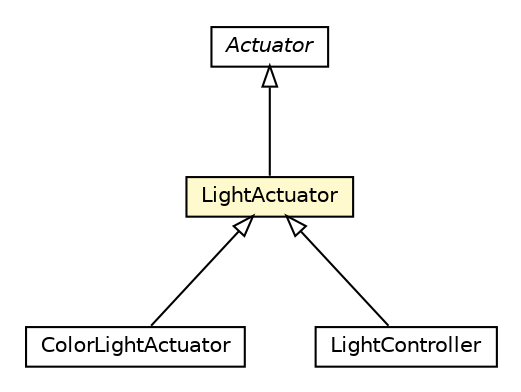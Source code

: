 #!/usr/local/bin/dot
#
# Class diagram 
# Generated by UMLGraph version R5_6-24-gf6e263 (http://www.umlgraph.org/)
#

digraph G {
	edge [fontname="Helvetica",fontsize=10,labelfontname="Helvetica",labelfontsize=10];
	node [fontname="Helvetica",fontsize=10,shape=plaintext];
	nodesep=0.25;
	ranksep=0.5;
	// org.universAAL.ontology.device.LightActuator
	c5286648 [label=<<table title="org.universAAL.ontology.device.LightActuator" border="0" cellborder="1" cellspacing="0" cellpadding="2" port="p" bgcolor="lemonChiffon" href="./LightActuator.html">
		<tr><td><table border="0" cellspacing="0" cellpadding="1">
<tr><td align="center" balign="center"> LightActuator </td></tr>
		</table></td></tr>
		</table>>, URL="./LightActuator.html", fontname="Helvetica", fontcolor="black", fontsize=10.0];
	// org.universAAL.ontology.device.ColorLightActuator
	c5286662 [label=<<table title="org.universAAL.ontology.device.ColorLightActuator" border="0" cellborder="1" cellspacing="0" cellpadding="2" port="p" href="./ColorLightActuator.html">
		<tr><td><table border="0" cellspacing="0" cellpadding="1">
<tr><td align="center" balign="center"> ColorLightActuator </td></tr>
		</table></td></tr>
		</table>>, URL="./ColorLightActuator.html", fontname="Helvetica", fontcolor="black", fontsize=10.0];
	// org.universAAL.ontology.device.LightController
	c5286664 [label=<<table title="org.universAAL.ontology.device.LightController" border="0" cellborder="1" cellspacing="0" cellpadding="2" port="p" href="./LightController.html">
		<tr><td><table border="0" cellspacing="0" cellpadding="1">
<tr><td align="center" balign="center"> LightController </td></tr>
		</table></td></tr>
		</table>>, URL="./LightController.html", fontname="Helvetica", fontcolor="black", fontsize=10.0];
	// org.universAAL.ontology.device.Actuator
	c5286677 [label=<<table title="org.universAAL.ontology.device.Actuator" border="0" cellborder="1" cellspacing="0" cellpadding="2" port="p" href="./Actuator.html">
		<tr><td><table border="0" cellspacing="0" cellpadding="1">
<tr><td align="center" balign="center"><font face="Helvetica-Oblique"> Actuator </font></td></tr>
		</table></td></tr>
		</table>>, URL="./Actuator.html", fontname="Helvetica", fontcolor="black", fontsize=10.0];
	//org.universAAL.ontology.device.LightActuator extends org.universAAL.ontology.device.Actuator
	c5286677:p -> c5286648:p [dir=back,arrowtail=empty];
	//org.universAAL.ontology.device.ColorLightActuator extends org.universAAL.ontology.device.LightActuator
	c5286648:p -> c5286662:p [dir=back,arrowtail=empty];
	//org.universAAL.ontology.device.LightController extends org.universAAL.ontology.device.LightActuator
	c5286648:p -> c5286664:p [dir=back,arrowtail=empty];
}

